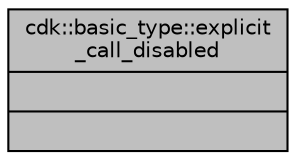 digraph "cdk::basic_type::explicit_call_disabled"
{
 // INTERACTIVE_SVG=YES
 // LATEX_PDF_SIZE
  edge [fontname="Helvetica",fontsize="10",labelfontname="Helvetica",labelfontsize="10"];
  node [fontname="Helvetica",fontsize="10",shape=record];
  Node1 [label="{cdk::basic_type::explicit\l_call_disabled\n||}",height=0.2,width=0.4,color="black", fillcolor="grey75", style="filled", fontcolor="black",tooltip=" "];
}

